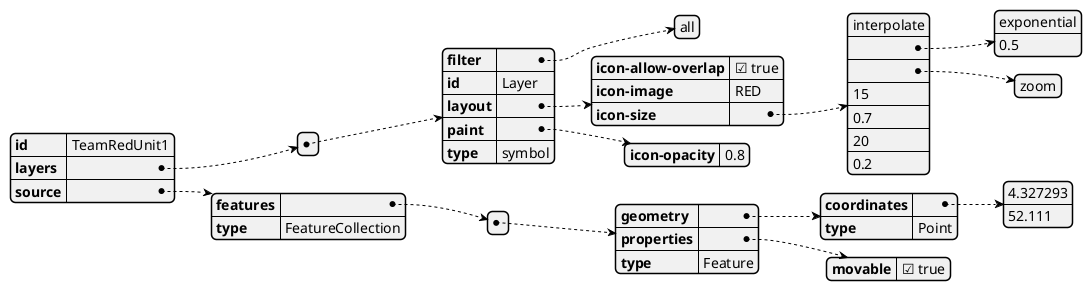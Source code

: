 @startjson unit 
' Follows ISource interface
{
    "id": "TeamRedUnit1",
    "layers": [{
            "filter": ["all"],
            "id": "Layer",
            "layout": {
                "icon-allow-overlap": true,
                "icon-image": "RED",
                "icon-size": ["interpolate", ["exponential", 0.5], ["zoom"], 15, 0.7, 20, 0.2]
            },
            "paint": {
                "icon-opacity": 0.8
            },
            "type": "symbol"
        }
    ],
    "source": {
        "features": [{
                "geometry": {
                    "coordinates": [4.327293, 52.111],
                    "type": "Point"
                },
                "properties": {
                    "movable": true
                },
                "type": "Feature"
            }
        ],
        "type": "FeatureCollection"
    }
}


@endjson